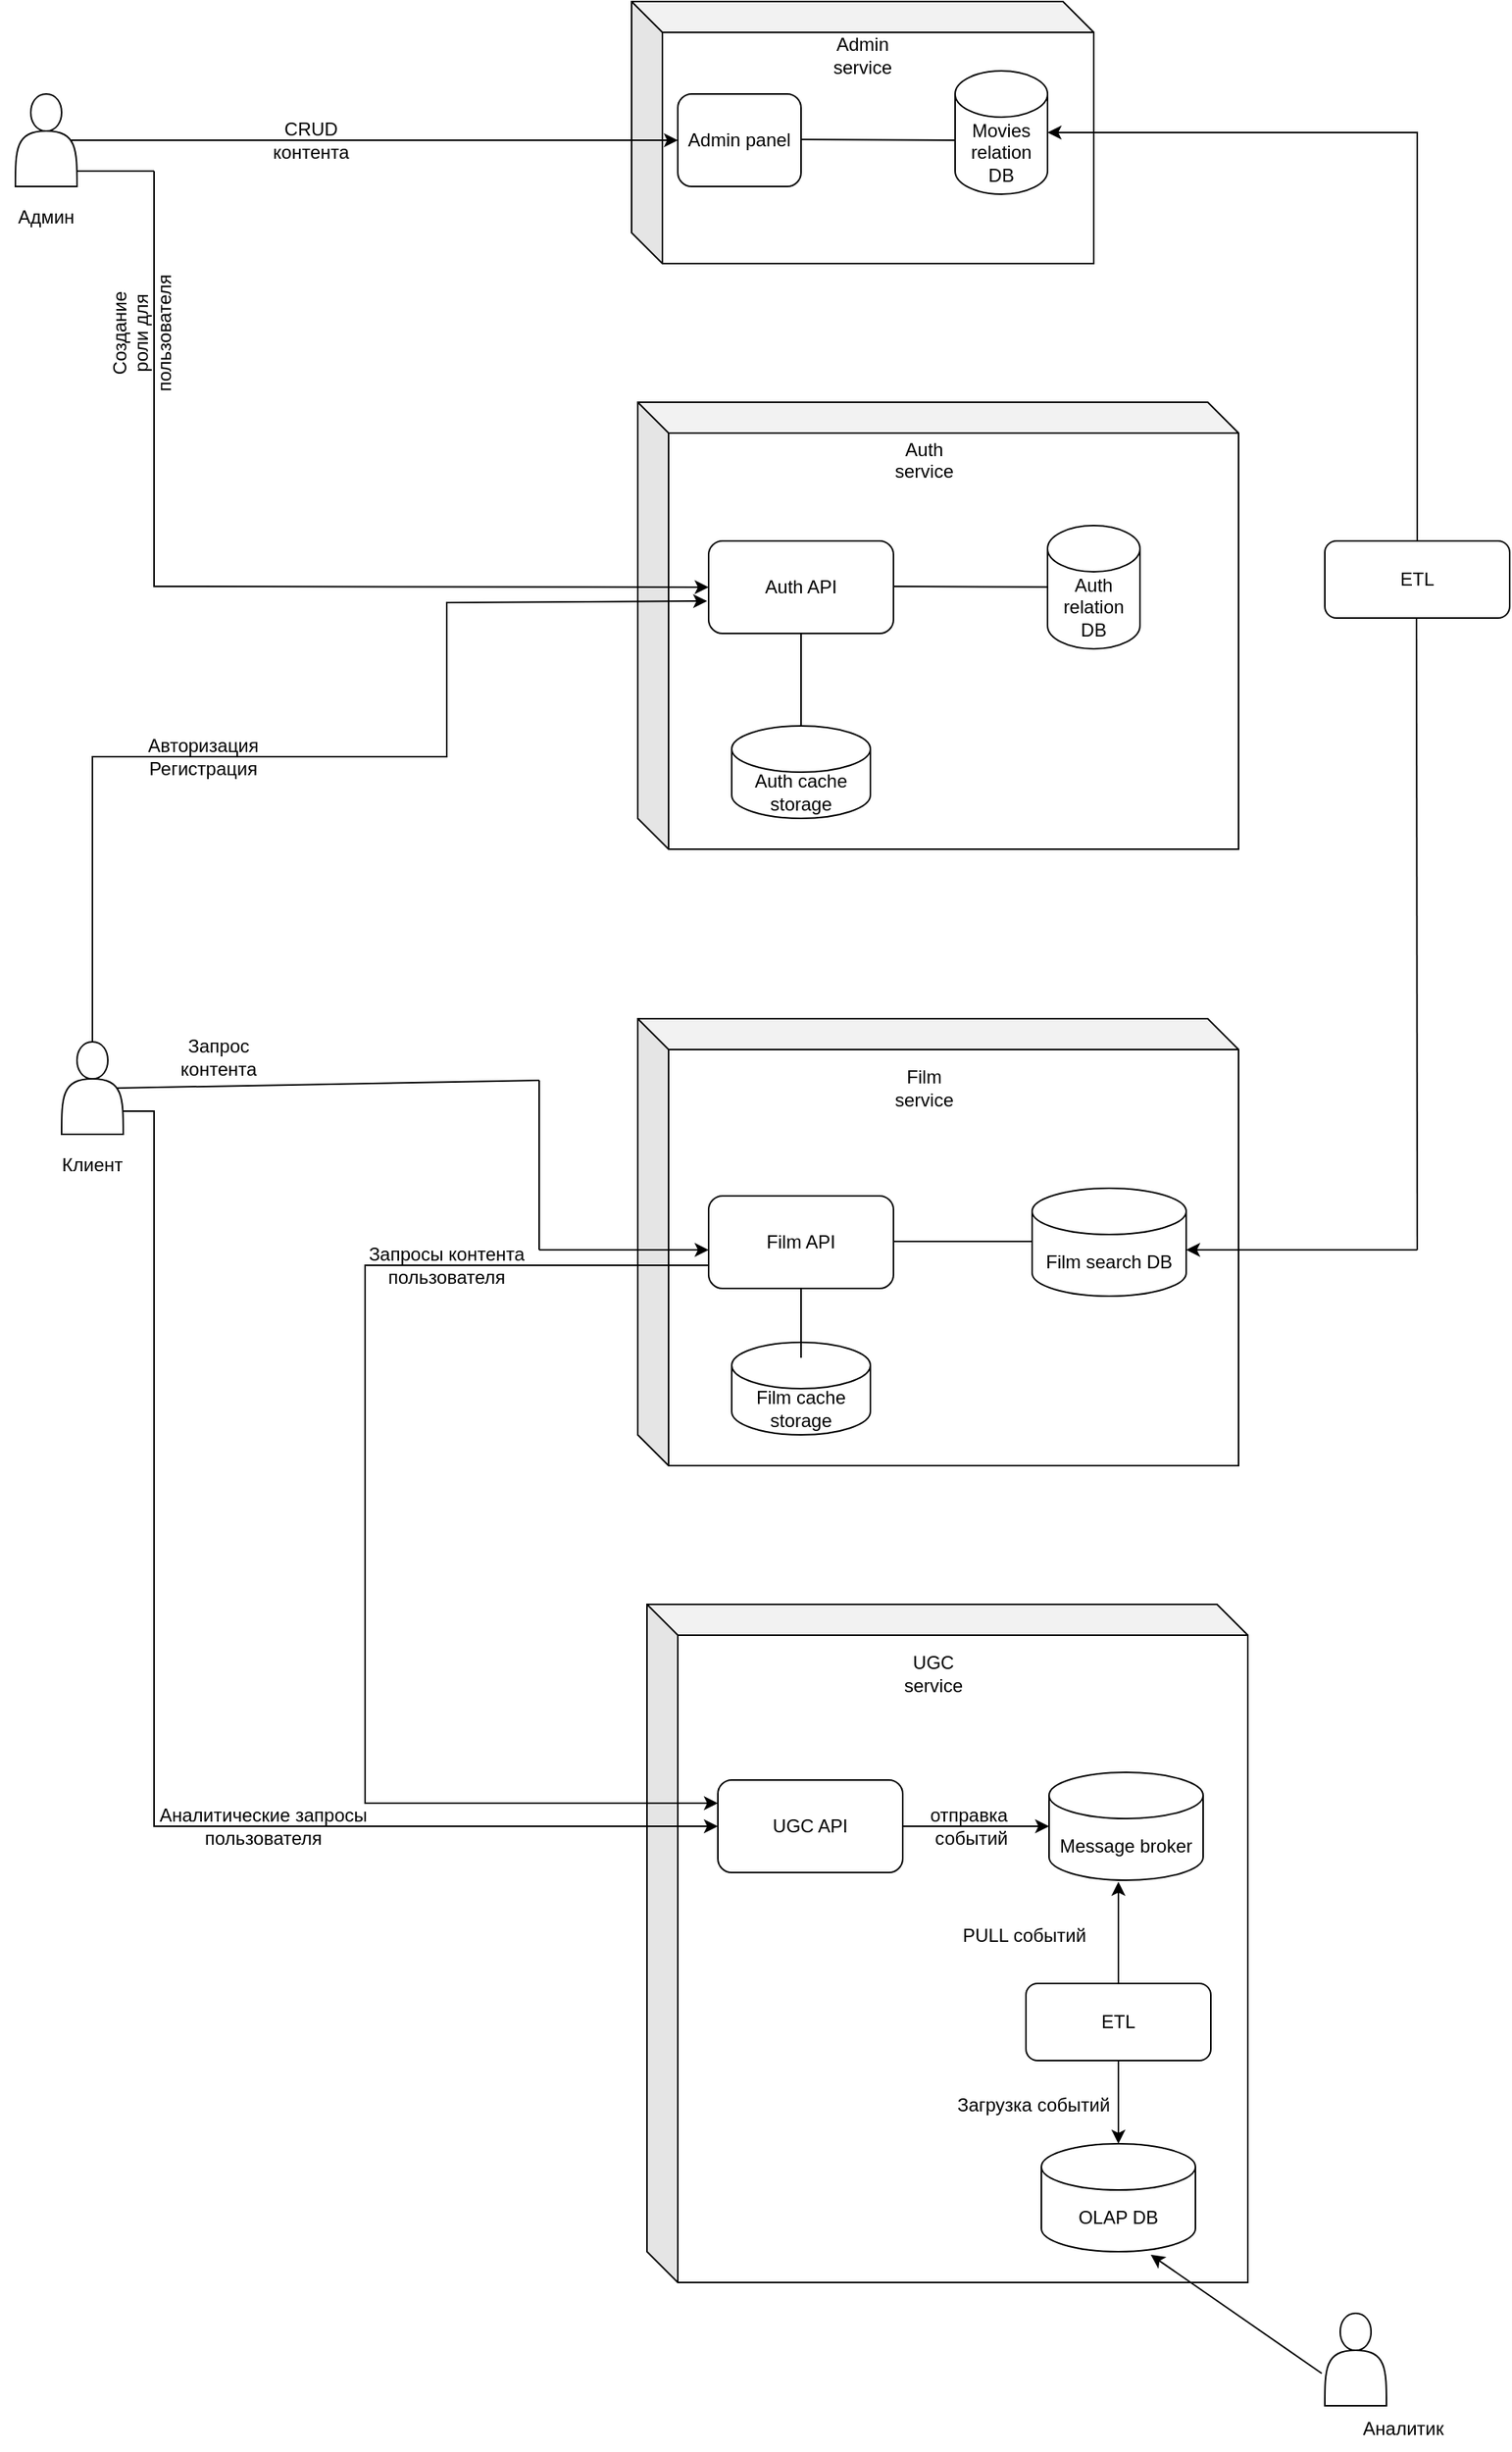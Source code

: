 <mxfile version="24.0.7" type="device">
  <diagram name="Страница — 1" id="PnZCz5oZI6qSWvjxKZTX">
    <mxGraphModel dx="914" dy="1086" grid="1" gridSize="10" guides="1" tooltips="1" connect="1" arrows="1" fold="1" page="1" pageScale="1" pageWidth="827" pageHeight="1169" background="none" math="0" shadow="0">
      <root>
        <mxCell id="0" />
        <mxCell id="1" parent="0" />
        <mxCell id="T6dlRq8ttnZST87bFkOX-21" value="" style="shape=cube;whiteSpace=wrap;html=1;boundedLbl=1;backgroundOutline=1;darkOpacity=0.05;darkOpacity2=0.1;" parent="1" vertex="1">
          <mxGeometry x="410" y="10" width="300" height="170" as="geometry" />
        </mxCell>
        <mxCell id="T6dlRq8ttnZST87bFkOX-22" value="Admin panel" style="rounded=1;whiteSpace=wrap;html=1;" parent="1" vertex="1">
          <mxGeometry x="440" y="70" width="80" height="60" as="geometry" />
        </mxCell>
        <mxCell id="T6dlRq8ttnZST87bFkOX-24" value="" style="endArrow=none;html=1;rounded=0;" parent="1" edge="1">
          <mxGeometry width="50" height="50" relative="1" as="geometry">
            <mxPoint x="520" y="99.5" as="sourcePoint" />
            <mxPoint x="620" y="100" as="targetPoint" />
          </mxGeometry>
        </mxCell>
        <mxCell id="T6dlRq8ttnZST87bFkOX-25" value="Movies relation DB" style="shape=cylinder3;whiteSpace=wrap;html=1;boundedLbl=1;backgroundOutline=1;size=15;" parent="1" vertex="1">
          <mxGeometry x="620" y="55" width="60" height="80" as="geometry" />
        </mxCell>
        <mxCell id="T6dlRq8ttnZST87bFkOX-28" value="ETL" style="rounded=1;whiteSpace=wrap;html=1;" parent="1" vertex="1">
          <mxGeometry x="860" y="360" width="120" height="50" as="geometry" />
        </mxCell>
        <mxCell id="T6dlRq8ttnZST87bFkOX-29" value="Admin service" style="text;strokeColor=none;align=center;fillColor=none;html=1;verticalAlign=middle;whiteSpace=wrap;rounded=0;" parent="1" vertex="1">
          <mxGeometry x="530" y="30" width="60" height="30" as="geometry" />
        </mxCell>
        <mxCell id="T6dlRq8ttnZST87bFkOX-56" value="" style="shape=cube;whiteSpace=wrap;html=1;boundedLbl=1;backgroundOutline=1;darkOpacity=0.05;darkOpacity2=0.1;" parent="1" vertex="1">
          <mxGeometry x="414" y="270" width="390" height="290" as="geometry" />
        </mxCell>
        <mxCell id="q7ceRpY1EJWwIgmfkvWO-9" value="" style="shape=actor;whiteSpace=wrap;html=1;" parent="1" vertex="1">
          <mxGeometry x="10" y="70" width="40" height="60" as="geometry" />
        </mxCell>
        <mxCell id="q7ceRpY1EJWwIgmfkvWO-16" value="Админ" style="text;strokeColor=none;align=center;fillColor=none;html=1;verticalAlign=middle;whiteSpace=wrap;rounded=0;" parent="1" vertex="1">
          <mxGeometry y="135" width="60" height="30" as="geometry" />
        </mxCell>
        <mxCell id="q7ceRpY1EJWwIgmfkvWO-54" value="&lt;div&gt;Auth service&lt;/div&gt;&lt;div&gt;&lt;br&gt;&lt;/div&gt;" style="text;strokeColor=none;align=center;fillColor=none;html=1;verticalAlign=middle;whiteSpace=wrap;rounded=0;" parent="1" vertex="1">
          <mxGeometry x="570" y="300" width="60" height="30" as="geometry" />
        </mxCell>
        <mxCell id="q7ceRpY1EJWwIgmfkvWO-56" value="Auth API" style="rounded=1;whiteSpace=wrap;html=1;" parent="1" vertex="1">
          <mxGeometry x="460" y="360" width="120" height="60" as="geometry" />
        </mxCell>
        <mxCell id="q7ceRpY1EJWwIgmfkvWO-57" value="Auth relation DB" style="shape=cylinder3;whiteSpace=wrap;html=1;boundedLbl=1;backgroundOutline=1;size=15;" parent="1" vertex="1">
          <mxGeometry x="680" y="350" width="60" height="80" as="geometry" />
        </mxCell>
        <mxCell id="q7ceRpY1EJWwIgmfkvWO-60" value="" style="endArrow=none;html=1;rounded=0;" parent="1" target="q7ceRpY1EJWwIgmfkvWO-57" edge="1">
          <mxGeometry width="50" height="50" relative="1" as="geometry">
            <mxPoint x="580" y="389.5" as="sourcePoint" />
            <mxPoint x="660" y="389.5" as="targetPoint" />
          </mxGeometry>
        </mxCell>
        <mxCell id="q7ceRpY1EJWwIgmfkvWO-61" value="Auth cache storage" style="shape=cylinder3;whiteSpace=wrap;html=1;boundedLbl=1;backgroundOutline=1;size=15;" parent="1" vertex="1">
          <mxGeometry x="475" y="480" width="90" height="60" as="geometry" />
        </mxCell>
        <mxCell id="q7ceRpY1EJWwIgmfkvWO-62" value="" style="endArrow=none;html=1;rounded=0;exitX=0.5;exitY=0;exitDx=0;exitDy=0;exitPerimeter=0;" parent="1" source="q7ceRpY1EJWwIgmfkvWO-61" edge="1">
          <mxGeometry width="50" height="50" relative="1" as="geometry">
            <mxPoint x="520" y="470" as="sourcePoint" />
            <mxPoint x="520" y="420" as="targetPoint" />
          </mxGeometry>
        </mxCell>
        <mxCell id="q7ceRpY1EJWwIgmfkvWO-64" value="" style="endArrow=none;html=1;rounded=0;" parent="1" edge="1">
          <mxGeometry width="50" height="50" relative="1" as="geometry">
            <mxPoint x="50" y="120" as="sourcePoint" />
            <mxPoint x="100" y="120" as="targetPoint" />
          </mxGeometry>
        </mxCell>
        <mxCell id="q7ceRpY1EJWwIgmfkvWO-65" value="" style="endArrow=none;html=1;rounded=0;" parent="1" edge="1">
          <mxGeometry width="50" height="50" relative="1" as="geometry">
            <mxPoint x="100" y="390" as="sourcePoint" />
            <mxPoint x="100" y="120" as="targetPoint" />
          </mxGeometry>
        </mxCell>
        <mxCell id="q7ceRpY1EJWwIgmfkvWO-66" value="" style="endArrow=classic;html=1;rounded=0;entryX=0;entryY=0.5;entryDx=0;entryDy=0;" parent="1" edge="1" target="q7ceRpY1EJWwIgmfkvWO-56">
          <mxGeometry width="50" height="50" relative="1" as="geometry">
            <mxPoint x="100" y="389.5" as="sourcePoint" />
            <mxPoint x="170" y="389.5" as="targetPoint" />
          </mxGeometry>
        </mxCell>
        <mxCell id="q7ceRpY1EJWwIgmfkvWO-69" value="Создание роли для пользователя" style="text;strokeColor=none;align=center;fillColor=none;html=1;verticalAlign=middle;whiteSpace=wrap;rounded=0;rotation=270;" parent="1" vertex="1">
          <mxGeometry x="62" y="210" width="60" height="30" as="geometry" />
        </mxCell>
        <mxCell id="q7ceRpY1EJWwIgmfkvWO-70" value="" style="shape=cube;whiteSpace=wrap;html=1;boundedLbl=1;backgroundOutline=1;darkOpacity=0.05;darkOpacity2=0.1;" parent="1" vertex="1">
          <mxGeometry x="414" y="670" width="390" height="290" as="geometry" />
        </mxCell>
        <mxCell id="q7ceRpY1EJWwIgmfkvWO-71" value="Film service" style="text;strokeColor=none;align=center;fillColor=none;html=1;verticalAlign=middle;whiteSpace=wrap;rounded=0;" parent="1" vertex="1">
          <mxGeometry x="570" y="700" width="60" height="30" as="geometry" />
        </mxCell>
        <mxCell id="q7ceRpY1EJWwIgmfkvWO-72" value="Film API" style="rounded=1;whiteSpace=wrap;html=1;" parent="1" vertex="1">
          <mxGeometry x="460" y="785" width="120" height="60" as="geometry" />
        </mxCell>
        <mxCell id="q7ceRpY1EJWwIgmfkvWO-73" value="Film search DB" style="shape=cylinder3;whiteSpace=wrap;html=1;boundedLbl=1;backgroundOutline=1;size=15;" parent="1" vertex="1">
          <mxGeometry x="670" y="780" width="100" height="70" as="geometry" />
        </mxCell>
        <mxCell id="q7ceRpY1EJWwIgmfkvWO-75" value="" style="endArrow=none;html=1;rounded=0;" parent="1" edge="1">
          <mxGeometry width="50" height="50" relative="1" as="geometry">
            <mxPoint x="580" y="814.5" as="sourcePoint" />
            <mxPoint x="670" y="814.5" as="targetPoint" />
          </mxGeometry>
        </mxCell>
        <mxCell id="q7ceRpY1EJWwIgmfkvWO-76" value="" style="endArrow=none;html=1;rounded=0;" parent="1" edge="1">
          <mxGeometry width="50" height="50" relative="1" as="geometry">
            <mxPoint x="920" y="820" as="sourcePoint" />
            <mxPoint x="919.5" y="410" as="targetPoint" />
          </mxGeometry>
        </mxCell>
        <mxCell id="q7ceRpY1EJWwIgmfkvWO-78" value="" style="endArrow=classic;html=1;rounded=0;" parent="1" edge="1">
          <mxGeometry width="50" height="50" relative="1" as="geometry">
            <mxPoint x="920" y="820" as="sourcePoint" />
            <mxPoint x="770" y="820" as="targetPoint" />
          </mxGeometry>
        </mxCell>
        <mxCell id="q7ceRpY1EJWwIgmfkvWO-80" value="Film cache storage" style="shape=cylinder3;whiteSpace=wrap;html=1;boundedLbl=1;backgroundOutline=1;size=15;" parent="1" vertex="1">
          <mxGeometry x="475" y="880" width="90" height="60" as="geometry" />
        </mxCell>
        <mxCell id="q7ceRpY1EJWwIgmfkvWO-81" value="" style="endArrow=none;html=1;rounded=0;" parent="1" edge="1">
          <mxGeometry width="50" height="50" relative="1" as="geometry">
            <mxPoint x="520" y="890" as="sourcePoint" />
            <mxPoint x="520" y="845" as="targetPoint" />
            <Array as="points">
              <mxPoint x="520" y="885" />
            </Array>
          </mxGeometry>
        </mxCell>
        <mxCell id="q7ceRpY1EJWwIgmfkvWO-82" value="" style="shape=actor;whiteSpace=wrap;html=1;" parent="1" vertex="1">
          <mxGeometry x="40" y="685" width="40" height="60" as="geometry" />
        </mxCell>
        <mxCell id="q7ceRpY1EJWwIgmfkvWO-83" value="Клиент" style="text;strokeColor=none;align=center;fillColor=none;html=1;verticalAlign=middle;whiteSpace=wrap;rounded=0;" parent="1" vertex="1">
          <mxGeometry x="30" y="750" width="60" height="30" as="geometry" />
        </mxCell>
        <mxCell id="q7ceRpY1EJWwIgmfkvWO-87" value="Запрос контента" style="text;strokeColor=none;align=center;fillColor=none;html=1;verticalAlign=middle;whiteSpace=wrap;rounded=0;" parent="1" vertex="1">
          <mxGeometry x="112" y="680" width="60" height="30" as="geometry" />
        </mxCell>
        <mxCell id="q7ceRpY1EJWwIgmfkvWO-89" value="" style="endArrow=none;html=1;rounded=0;exitX=0.9;exitY=0.5;exitDx=0;exitDy=0;exitPerimeter=0;" parent="1" edge="1" source="q7ceRpY1EJWwIgmfkvWO-82">
          <mxGeometry width="50" height="50" relative="1" as="geometry">
            <mxPoint x="300" y="720" as="sourcePoint" />
            <mxPoint x="350" y="710" as="targetPoint" />
          </mxGeometry>
        </mxCell>
        <mxCell id="q7ceRpY1EJWwIgmfkvWO-90" value="" style="endArrow=none;html=1;rounded=0;" parent="1" edge="1">
          <mxGeometry width="50" height="50" relative="1" as="geometry">
            <mxPoint x="350" y="710" as="sourcePoint" />
            <mxPoint x="350" y="820" as="targetPoint" />
          </mxGeometry>
        </mxCell>
        <mxCell id="q7ceRpY1EJWwIgmfkvWO-92" value="" style="endArrow=classic;html=1;rounded=0;" parent="1" edge="1">
          <mxGeometry width="50" height="50" relative="1" as="geometry">
            <mxPoint x="350" y="820" as="sourcePoint" />
            <mxPoint x="460" y="820" as="targetPoint" />
          </mxGeometry>
        </mxCell>
        <mxCell id="q7ceRpY1EJWwIgmfkvWO-101" value="Авторизация&lt;br&gt;Регистрация" style="text;strokeColor=none;align=center;fillColor=none;html=1;verticalAlign=middle;whiteSpace=wrap;rounded=0;" parent="1" vertex="1">
          <mxGeometry x="102" y="485" width="60" height="30" as="geometry" />
        </mxCell>
        <mxCell id="pZNRDyBvwgMpdybEePrN-1" value="" style="shape=cube;whiteSpace=wrap;html=1;boundedLbl=1;backgroundOutline=1;darkOpacity=0.05;darkOpacity2=0.1;" parent="1" vertex="1">
          <mxGeometry x="420" y="1050" width="390" height="440" as="geometry" />
        </mxCell>
        <mxCell id="pZNRDyBvwgMpdybEePrN-2" value="UGC service" style="text;strokeColor=none;align=center;fillColor=none;html=1;verticalAlign=middle;whiteSpace=wrap;rounded=0;" parent="1" vertex="1">
          <mxGeometry x="576" y="1080" width="60" height="30" as="geometry" />
        </mxCell>
        <mxCell id="pZNRDyBvwgMpdybEePrN-3" value="UGC API" style="rounded=1;whiteSpace=wrap;html=1;" parent="1" vertex="1">
          <mxGeometry x="466" y="1164" width="120" height="60" as="geometry" />
        </mxCell>
        <mxCell id="pZNRDyBvwgMpdybEePrN-4" value="Message broker" style="shape=cylinder3;whiteSpace=wrap;html=1;boundedLbl=1;backgroundOutline=1;size=15;" parent="1" vertex="1">
          <mxGeometry x="681" y="1159" width="100" height="70" as="geometry" />
        </mxCell>
        <mxCell id="pZNRDyBvwgMpdybEePrN-12" value="" style="endArrow=classic;html=1;rounded=0;exitX=1;exitY=0.75;exitDx=0;exitDy=0;entryX=0;entryY=0.5;entryDx=0;entryDy=0;" parent="1" source="q7ceRpY1EJWwIgmfkvWO-82" target="pZNRDyBvwgMpdybEePrN-3" edge="1">
          <mxGeometry width="50" height="50" relative="1" as="geometry">
            <mxPoint x="340" y="1050" as="sourcePoint" />
            <mxPoint x="224" y="1194" as="targetPoint" />
            <Array as="points">
              <mxPoint x="100" y="730" />
              <mxPoint x="100" y="1194" />
            </Array>
          </mxGeometry>
        </mxCell>
        <mxCell id="pZNRDyBvwgMpdybEePrN-13" value="" style="endArrow=classic;html=1;rounded=0;entryX=0;entryY=0.5;entryDx=0;entryDy=0;entryPerimeter=0;exitX=1;exitY=0.5;exitDx=0;exitDy=0;" parent="1" source="pZNRDyBvwgMpdybEePrN-3" target="pZNRDyBvwgMpdybEePrN-4" edge="1">
          <mxGeometry width="50" height="50" relative="1" as="geometry">
            <mxPoint x="340" y="1150" as="sourcePoint" />
            <mxPoint x="390" y="1100" as="targetPoint" />
          </mxGeometry>
        </mxCell>
        <mxCell id="pZNRDyBvwgMpdybEePrN-14" value="ETL" style="rounded=1;whiteSpace=wrap;html=1;" parent="1" vertex="1">
          <mxGeometry x="666" y="1296" width="120" height="50" as="geometry" />
        </mxCell>
        <mxCell id="pZNRDyBvwgMpdybEePrN-16" value="" style="endArrow=classic;html=1;rounded=0;exitX=0.5;exitY=0;exitDx=0;exitDy=0;" parent="1" source="pZNRDyBvwgMpdybEePrN-14" edge="1">
          <mxGeometry width="50" height="50" relative="1" as="geometry">
            <mxPoint x="990" y="1250" as="sourcePoint" />
            <mxPoint x="726" y="1230" as="targetPoint" />
          </mxGeometry>
        </mxCell>
        <mxCell id="pZNRDyBvwgMpdybEePrN-17" value="&lt;div&gt;&lt;span style=&quot;background-color: initial;&quot;&gt;OLAP DB&lt;/span&gt;&lt;/div&gt;" style="shape=cylinder3;whiteSpace=wrap;html=1;boundedLbl=1;backgroundOutline=1;size=15;" parent="1" vertex="1">
          <mxGeometry x="676" y="1400" width="100" height="70" as="geometry" />
        </mxCell>
        <mxCell id="pZNRDyBvwgMpdybEePrN-18" value="" style="endArrow=classic;html=1;rounded=0;entryX=0.5;entryY=0;entryDx=0;entryDy=0;entryPerimeter=0;exitX=0.5;exitY=1;exitDx=0;exitDy=0;" parent="1" source="pZNRDyBvwgMpdybEePrN-14" target="pZNRDyBvwgMpdybEePrN-17" edge="1">
          <mxGeometry width="50" height="50" relative="1" as="geometry">
            <mxPoint x="736" y="1306" as="sourcePoint" />
            <mxPoint x="736" y="1239" as="targetPoint" />
          </mxGeometry>
        </mxCell>
        <mxCell id="pZNRDyBvwgMpdybEePrN-20" value="Запросы контента пользователя" style="text;strokeColor=none;align=center;fillColor=none;html=1;verticalAlign=middle;whiteSpace=wrap;rounded=0;" parent="1" vertex="1">
          <mxGeometry x="230" y="815" width="120" height="30" as="geometry" />
        </mxCell>
        <mxCell id="pZNRDyBvwgMpdybEePrN-21" value="" style="endArrow=classic;html=1;rounded=0;exitX=0;exitY=0.75;exitDx=0;exitDy=0;entryX=0;entryY=0.25;entryDx=0;entryDy=0;" parent="1" source="q7ceRpY1EJWwIgmfkvWO-72" target="pZNRDyBvwgMpdybEePrN-3" edge="1">
          <mxGeometry width="50" height="50" relative="1" as="geometry">
            <mxPoint x="460" y="940" as="sourcePoint" />
            <mxPoint x="236.96" y="1165.02" as="targetPoint" />
            <Array as="points">
              <mxPoint x="237" y="830" />
              <mxPoint x="237" y="1179" />
            </Array>
          </mxGeometry>
        </mxCell>
        <mxCell id="pZNRDyBvwgMpdybEePrN-22" value="Аналитические запросы пользователя" style="text;strokeColor=none;align=center;fillColor=none;html=1;verticalAlign=middle;whiteSpace=wrap;rounded=0;" parent="1" vertex="1">
          <mxGeometry x="102" y="1179" width="138" height="29" as="geometry" />
        </mxCell>
        <mxCell id="pZNRDyBvwgMpdybEePrN-24" value="отправка&lt;div&gt;&amp;nbsp;событий&lt;/div&gt;" style="text;strokeColor=none;align=center;fillColor=none;html=1;verticalAlign=middle;whiteSpace=wrap;rounded=0;" parent="1" vertex="1">
          <mxGeometry x="560" y="1179" width="138" height="29" as="geometry" />
        </mxCell>
        <mxCell id="pZNRDyBvwgMpdybEePrN-27" value="PULL событий" style="text;strokeColor=none;align=center;fillColor=none;html=1;verticalAlign=middle;whiteSpace=wrap;rounded=0;" parent="1" vertex="1">
          <mxGeometry x="596" y="1250" width="138" height="29" as="geometry" />
        </mxCell>
        <mxCell id="pZNRDyBvwgMpdybEePrN-28" value="Загрузка событий" style="text;strokeColor=none;align=center;fillColor=none;html=1;verticalAlign=middle;whiteSpace=wrap;rounded=0;" parent="1" vertex="1">
          <mxGeometry x="602" y="1360" width="138" height="29" as="geometry" />
        </mxCell>
        <mxCell id="rqwNVLfIJEgfxYH9MAJ4-2" value="" style="endArrow=classic;html=1;rounded=0;exitX=0.5;exitY=0;exitDx=0;exitDy=0;entryX=-0.008;entryY=0.65;entryDx=0;entryDy=0;entryPerimeter=0;" edge="1" parent="1" source="q7ceRpY1EJWwIgmfkvWO-82" target="q7ceRpY1EJWwIgmfkvWO-56">
          <mxGeometry width="50" height="50" relative="1" as="geometry">
            <mxPoint x="670" y="540" as="sourcePoint" />
            <mxPoint x="720" y="490" as="targetPoint" />
            <Array as="points">
              <mxPoint x="60" y="500" />
              <mxPoint x="290" y="500" />
              <mxPoint x="290" y="400" />
            </Array>
          </mxGeometry>
        </mxCell>
        <mxCell id="rqwNVLfIJEgfxYH9MAJ4-3" value="" style="edgeStyle=orthogonalEdgeStyle;rounded=0;orthogonalLoop=1;jettySize=auto;html=1;exitX=0.9;exitY=0.5;exitDx=0;exitDy=0;exitPerimeter=0;" edge="1" parent="1" source="q7ceRpY1EJWwIgmfkvWO-9" target="T6dlRq8ttnZST87bFkOX-22">
          <mxGeometry relative="1" as="geometry">
            <mxPoint x="46" y="100" as="sourcePoint" />
            <mxPoint x="440" y="100" as="targetPoint" />
          </mxGeometry>
        </mxCell>
        <mxCell id="q7ceRpY1EJWwIgmfkvWO-15" value="CRUD контента" style="text;strokeColor=none;align=center;fillColor=none;html=1;verticalAlign=middle;whiteSpace=wrap;rounded=0;" parent="1" vertex="1">
          <mxGeometry x="172" y="85" width="60" height="30" as="geometry" />
        </mxCell>
        <mxCell id="rqwNVLfIJEgfxYH9MAJ4-4" value="" style="shape=actor;whiteSpace=wrap;html=1;" vertex="1" parent="1">
          <mxGeometry x="860" y="1510" width="40" height="60" as="geometry" />
        </mxCell>
        <mxCell id="rqwNVLfIJEgfxYH9MAJ4-5" value="" style="endArrow=classic;html=1;rounded=0;entryX=0.71;entryY=1.029;entryDx=0;entryDy=0;entryPerimeter=0;exitX=-0.05;exitY=0.65;exitDx=0;exitDy=0;exitPerimeter=0;" edge="1" parent="1" source="rqwNVLfIJEgfxYH9MAJ4-4" target="pZNRDyBvwgMpdybEePrN-17">
          <mxGeometry width="50" height="50" relative="1" as="geometry">
            <mxPoint x="780" y="1470" as="sourcePoint" />
            <mxPoint x="830" y="1420" as="targetPoint" />
          </mxGeometry>
        </mxCell>
        <mxCell id="rqwNVLfIJEgfxYH9MAJ4-6" value="Аналитик" style="text;strokeColor=none;align=center;fillColor=none;html=1;verticalAlign=middle;whiteSpace=wrap;rounded=0;" vertex="1" parent="1">
          <mxGeometry x="842" y="1570" width="138" height="29" as="geometry" />
        </mxCell>
        <mxCell id="rqwNVLfIJEgfxYH9MAJ4-7" value="" style="endArrow=classic;html=1;rounded=0;exitX=0.5;exitY=0;exitDx=0;exitDy=0;entryX=1;entryY=0.5;entryDx=0;entryDy=0;entryPerimeter=0;" edge="1" parent="1" source="T6dlRq8ttnZST87bFkOX-28" target="T6dlRq8ttnZST87bFkOX-25">
          <mxGeometry width="50" height="50" relative="1" as="geometry">
            <mxPoint x="630" y="370" as="sourcePoint" />
            <mxPoint x="680" y="320" as="targetPoint" />
            <Array as="points">
              <mxPoint x="920" y="95" />
            </Array>
          </mxGeometry>
        </mxCell>
      </root>
    </mxGraphModel>
  </diagram>
</mxfile>
